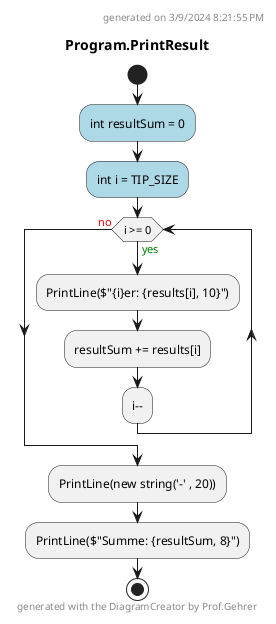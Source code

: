 @startuml Program.PrintResult
header
generated on 3/9/2024 8:21:55 PM
end header
title Program.PrintResult
start
#LightBlue:int resultSum = 0;
#LightBlue:int i = TIP_SIZE;
while (i >= 0) is (<color:green>yes)
    :PrintLine($"{i}er: {results[i], 10}");
    :resultSum += results[i];
:i--;
endwhile (<color:red>no)
:PrintLine(new string('-' , 20));
:PrintLine($"Summe: {resultSum, 8}");
footer
generated with the DiagramCreator by Prof.Gehrer
end footer
stop
@enduml
